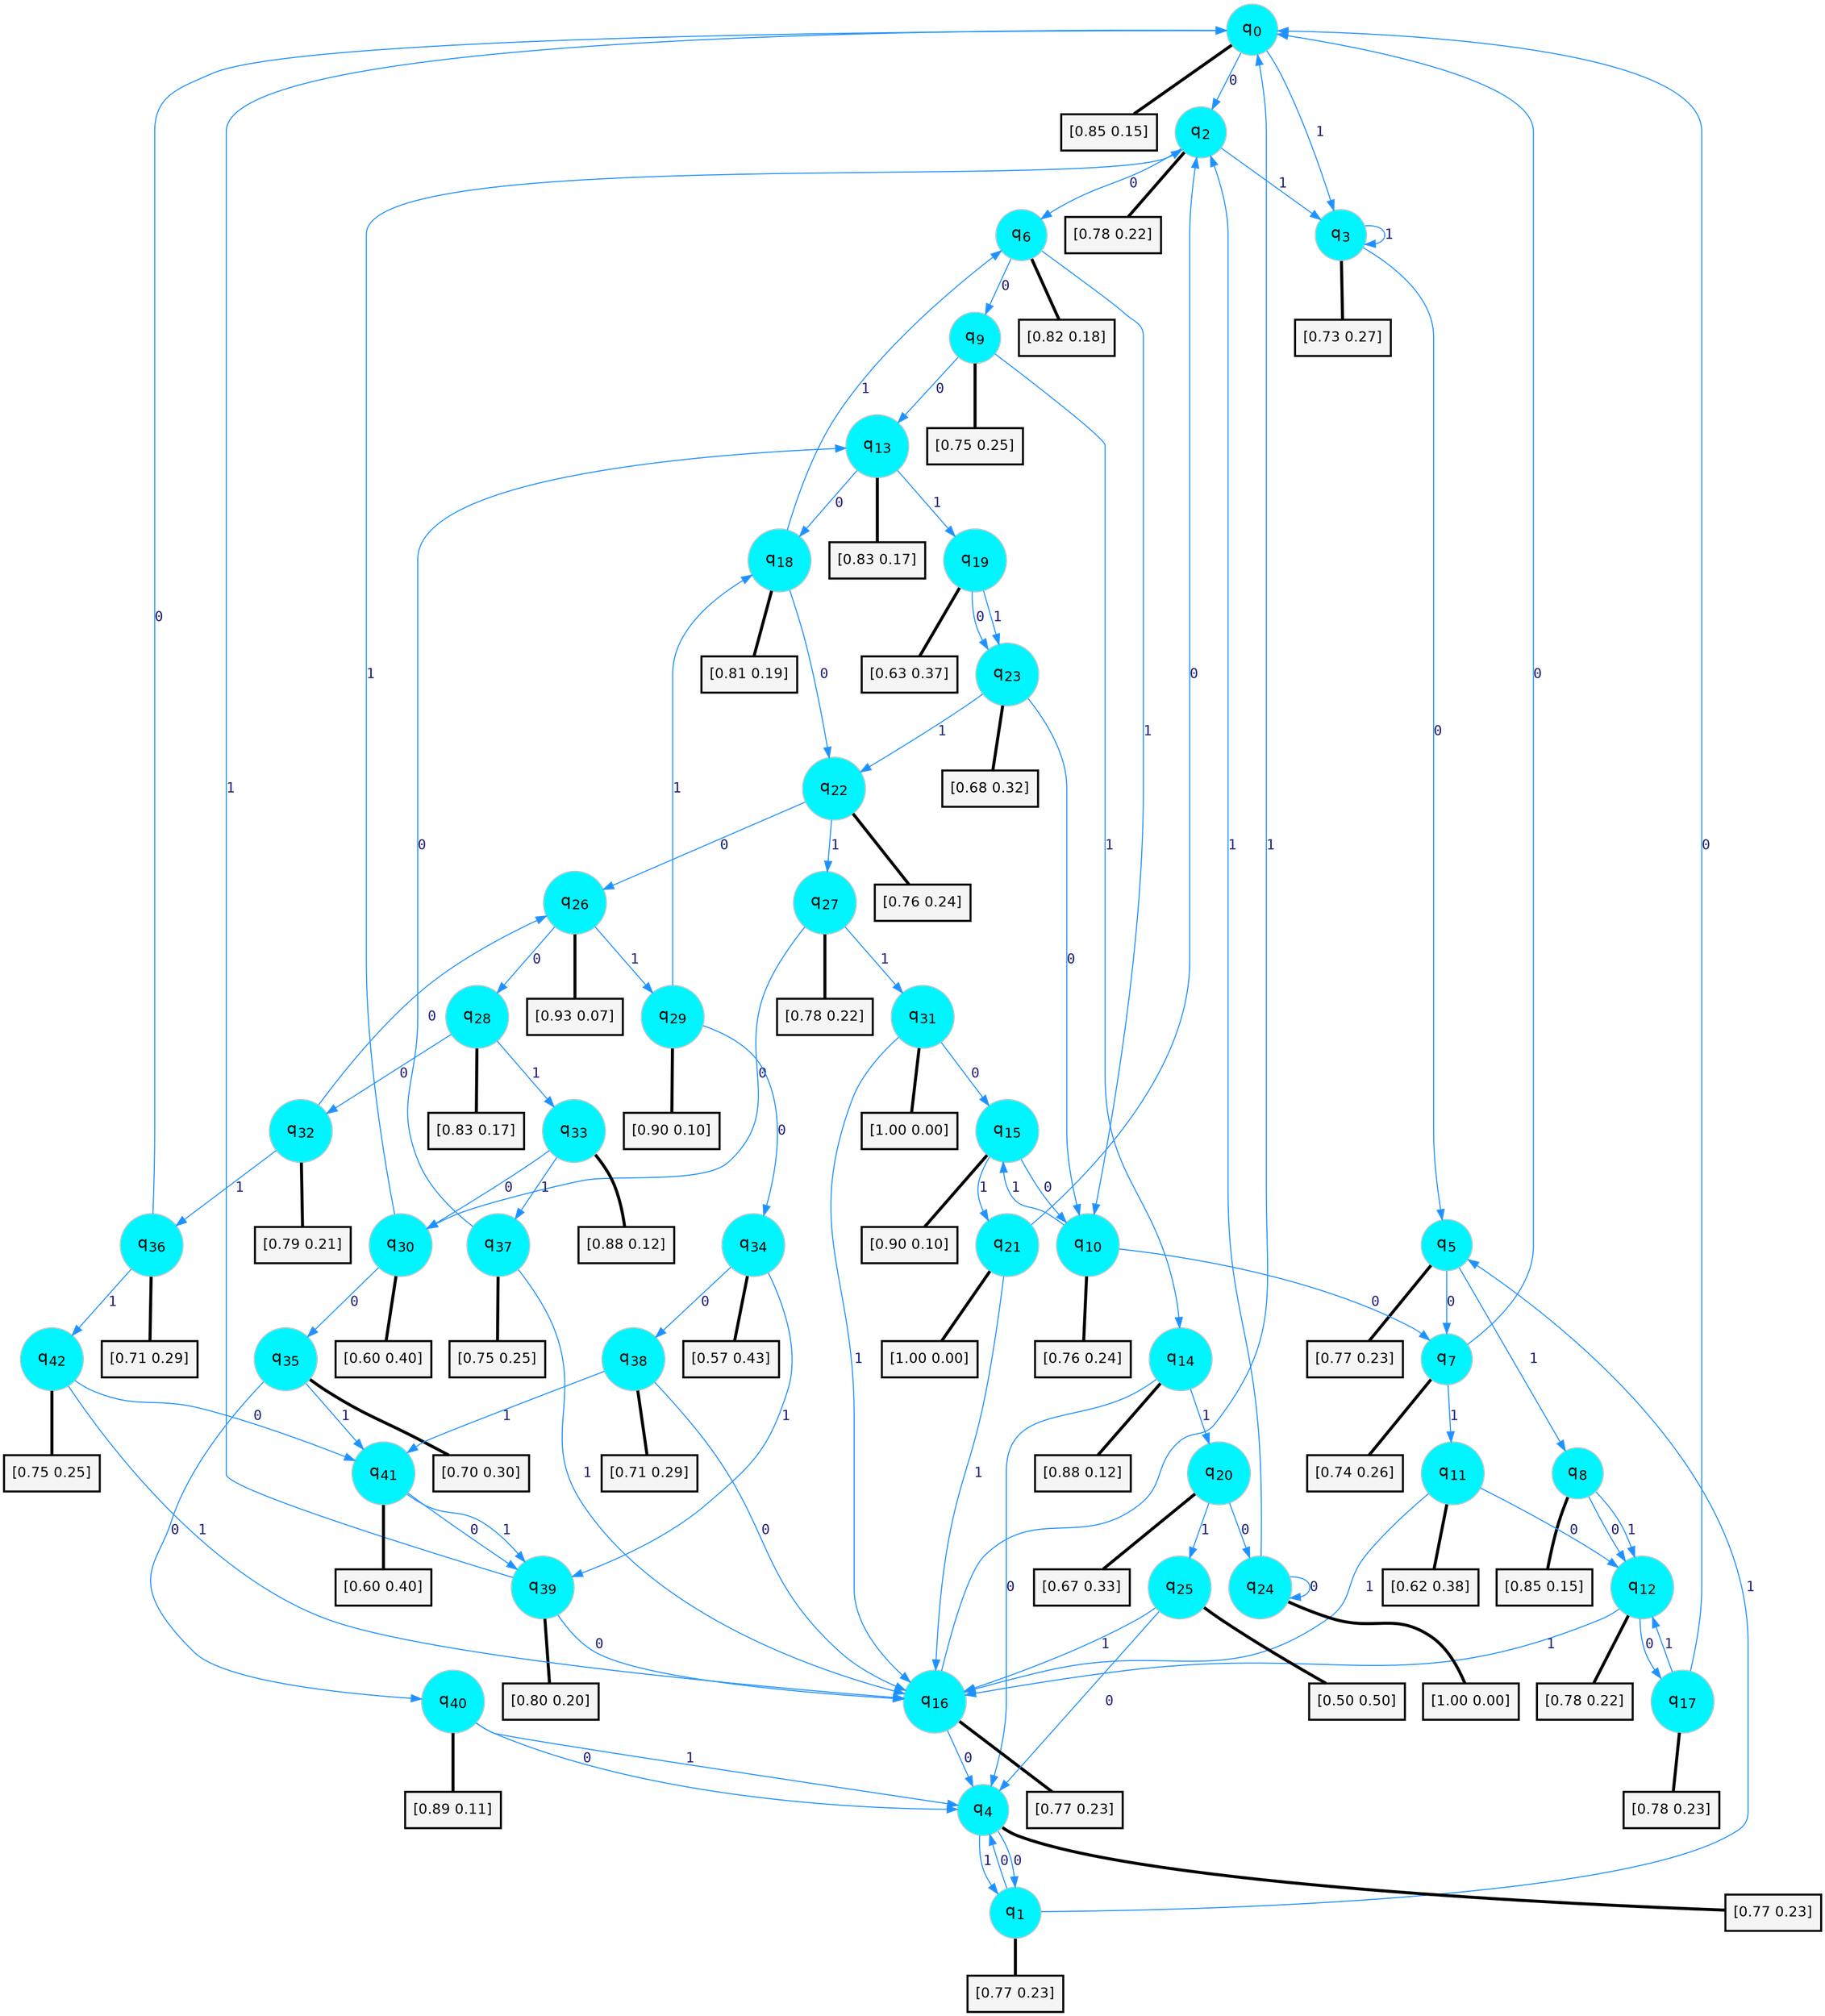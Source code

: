 digraph G {
graph [
bgcolor=transparent, dpi=300, rankdir=TD, size="40,25"];
node [
color=gray, fillcolor=turquoise1, fontcolor=black, fontname=Helvetica, fontsize=16, fontweight=bold, shape=circle, style=filled];
edge [
arrowsize=1, color=dodgerblue1, fontcolor=midnightblue, fontname=courier, fontweight=bold, penwidth=1, style=solid, weight=20];
0[label=<q<SUB>0</SUB>>];
1[label=<q<SUB>1</SUB>>];
2[label=<q<SUB>2</SUB>>];
3[label=<q<SUB>3</SUB>>];
4[label=<q<SUB>4</SUB>>];
5[label=<q<SUB>5</SUB>>];
6[label=<q<SUB>6</SUB>>];
7[label=<q<SUB>7</SUB>>];
8[label=<q<SUB>8</SUB>>];
9[label=<q<SUB>9</SUB>>];
10[label=<q<SUB>10</SUB>>];
11[label=<q<SUB>11</SUB>>];
12[label=<q<SUB>12</SUB>>];
13[label=<q<SUB>13</SUB>>];
14[label=<q<SUB>14</SUB>>];
15[label=<q<SUB>15</SUB>>];
16[label=<q<SUB>16</SUB>>];
17[label=<q<SUB>17</SUB>>];
18[label=<q<SUB>18</SUB>>];
19[label=<q<SUB>19</SUB>>];
20[label=<q<SUB>20</SUB>>];
21[label=<q<SUB>21</SUB>>];
22[label=<q<SUB>22</SUB>>];
23[label=<q<SUB>23</SUB>>];
24[label=<q<SUB>24</SUB>>];
25[label=<q<SUB>25</SUB>>];
26[label=<q<SUB>26</SUB>>];
27[label=<q<SUB>27</SUB>>];
28[label=<q<SUB>28</SUB>>];
29[label=<q<SUB>29</SUB>>];
30[label=<q<SUB>30</SUB>>];
31[label=<q<SUB>31</SUB>>];
32[label=<q<SUB>32</SUB>>];
33[label=<q<SUB>33</SUB>>];
34[label=<q<SUB>34</SUB>>];
35[label=<q<SUB>35</SUB>>];
36[label=<q<SUB>36</SUB>>];
37[label=<q<SUB>37</SUB>>];
38[label=<q<SUB>38</SUB>>];
39[label=<q<SUB>39</SUB>>];
40[label=<q<SUB>40</SUB>>];
41[label=<q<SUB>41</SUB>>];
42[label=<q<SUB>42</SUB>>];
43[label="[0.85 0.15]", shape=box,fontcolor=black, fontname=Helvetica, fontsize=14, penwidth=2, fillcolor=whitesmoke,color=black];
44[label="[0.77 0.23]", shape=box,fontcolor=black, fontname=Helvetica, fontsize=14, penwidth=2, fillcolor=whitesmoke,color=black];
45[label="[0.78 0.22]", shape=box,fontcolor=black, fontname=Helvetica, fontsize=14, penwidth=2, fillcolor=whitesmoke,color=black];
46[label="[0.73 0.27]", shape=box,fontcolor=black, fontname=Helvetica, fontsize=14, penwidth=2, fillcolor=whitesmoke,color=black];
47[label="[0.77 0.23]", shape=box,fontcolor=black, fontname=Helvetica, fontsize=14, penwidth=2, fillcolor=whitesmoke,color=black];
48[label="[0.77 0.23]", shape=box,fontcolor=black, fontname=Helvetica, fontsize=14, penwidth=2, fillcolor=whitesmoke,color=black];
49[label="[0.82 0.18]", shape=box,fontcolor=black, fontname=Helvetica, fontsize=14, penwidth=2, fillcolor=whitesmoke,color=black];
50[label="[0.74 0.26]", shape=box,fontcolor=black, fontname=Helvetica, fontsize=14, penwidth=2, fillcolor=whitesmoke,color=black];
51[label="[0.85 0.15]", shape=box,fontcolor=black, fontname=Helvetica, fontsize=14, penwidth=2, fillcolor=whitesmoke,color=black];
52[label="[0.75 0.25]", shape=box,fontcolor=black, fontname=Helvetica, fontsize=14, penwidth=2, fillcolor=whitesmoke,color=black];
53[label="[0.76 0.24]", shape=box,fontcolor=black, fontname=Helvetica, fontsize=14, penwidth=2, fillcolor=whitesmoke,color=black];
54[label="[0.62 0.38]", shape=box,fontcolor=black, fontname=Helvetica, fontsize=14, penwidth=2, fillcolor=whitesmoke,color=black];
55[label="[0.78 0.22]", shape=box,fontcolor=black, fontname=Helvetica, fontsize=14, penwidth=2, fillcolor=whitesmoke,color=black];
56[label="[0.83 0.17]", shape=box,fontcolor=black, fontname=Helvetica, fontsize=14, penwidth=2, fillcolor=whitesmoke,color=black];
57[label="[0.88 0.12]", shape=box,fontcolor=black, fontname=Helvetica, fontsize=14, penwidth=2, fillcolor=whitesmoke,color=black];
58[label="[0.90 0.10]", shape=box,fontcolor=black, fontname=Helvetica, fontsize=14, penwidth=2, fillcolor=whitesmoke,color=black];
59[label="[0.77 0.23]", shape=box,fontcolor=black, fontname=Helvetica, fontsize=14, penwidth=2, fillcolor=whitesmoke,color=black];
60[label="[0.78 0.23]", shape=box,fontcolor=black, fontname=Helvetica, fontsize=14, penwidth=2, fillcolor=whitesmoke,color=black];
61[label="[0.81 0.19]", shape=box,fontcolor=black, fontname=Helvetica, fontsize=14, penwidth=2, fillcolor=whitesmoke,color=black];
62[label="[0.63 0.37]", shape=box,fontcolor=black, fontname=Helvetica, fontsize=14, penwidth=2, fillcolor=whitesmoke,color=black];
63[label="[0.67 0.33]", shape=box,fontcolor=black, fontname=Helvetica, fontsize=14, penwidth=2, fillcolor=whitesmoke,color=black];
64[label="[1.00 0.00]", shape=box,fontcolor=black, fontname=Helvetica, fontsize=14, penwidth=2, fillcolor=whitesmoke,color=black];
65[label="[0.76 0.24]", shape=box,fontcolor=black, fontname=Helvetica, fontsize=14, penwidth=2, fillcolor=whitesmoke,color=black];
66[label="[0.68 0.32]", shape=box,fontcolor=black, fontname=Helvetica, fontsize=14, penwidth=2, fillcolor=whitesmoke,color=black];
67[label="[1.00 0.00]", shape=box,fontcolor=black, fontname=Helvetica, fontsize=14, penwidth=2, fillcolor=whitesmoke,color=black];
68[label="[0.50 0.50]", shape=box,fontcolor=black, fontname=Helvetica, fontsize=14, penwidth=2, fillcolor=whitesmoke,color=black];
69[label="[0.93 0.07]", shape=box,fontcolor=black, fontname=Helvetica, fontsize=14, penwidth=2, fillcolor=whitesmoke,color=black];
70[label="[0.78 0.22]", shape=box,fontcolor=black, fontname=Helvetica, fontsize=14, penwidth=2, fillcolor=whitesmoke,color=black];
71[label="[0.83 0.17]", shape=box,fontcolor=black, fontname=Helvetica, fontsize=14, penwidth=2, fillcolor=whitesmoke,color=black];
72[label="[0.90 0.10]", shape=box,fontcolor=black, fontname=Helvetica, fontsize=14, penwidth=2, fillcolor=whitesmoke,color=black];
73[label="[0.60 0.40]", shape=box,fontcolor=black, fontname=Helvetica, fontsize=14, penwidth=2, fillcolor=whitesmoke,color=black];
74[label="[1.00 0.00]", shape=box,fontcolor=black, fontname=Helvetica, fontsize=14, penwidth=2, fillcolor=whitesmoke,color=black];
75[label="[0.79 0.21]", shape=box,fontcolor=black, fontname=Helvetica, fontsize=14, penwidth=2, fillcolor=whitesmoke,color=black];
76[label="[0.88 0.12]", shape=box,fontcolor=black, fontname=Helvetica, fontsize=14, penwidth=2, fillcolor=whitesmoke,color=black];
77[label="[0.57 0.43]", shape=box,fontcolor=black, fontname=Helvetica, fontsize=14, penwidth=2, fillcolor=whitesmoke,color=black];
78[label="[0.70 0.30]", shape=box,fontcolor=black, fontname=Helvetica, fontsize=14, penwidth=2, fillcolor=whitesmoke,color=black];
79[label="[0.71 0.29]", shape=box,fontcolor=black, fontname=Helvetica, fontsize=14, penwidth=2, fillcolor=whitesmoke,color=black];
80[label="[0.75 0.25]", shape=box,fontcolor=black, fontname=Helvetica, fontsize=14, penwidth=2, fillcolor=whitesmoke,color=black];
81[label="[0.71 0.29]", shape=box,fontcolor=black, fontname=Helvetica, fontsize=14, penwidth=2, fillcolor=whitesmoke,color=black];
82[label="[0.80 0.20]", shape=box,fontcolor=black, fontname=Helvetica, fontsize=14, penwidth=2, fillcolor=whitesmoke,color=black];
83[label="[0.89 0.11]", shape=box,fontcolor=black, fontname=Helvetica, fontsize=14, penwidth=2, fillcolor=whitesmoke,color=black];
84[label="[0.60 0.40]", shape=box,fontcolor=black, fontname=Helvetica, fontsize=14, penwidth=2, fillcolor=whitesmoke,color=black];
85[label="[0.75 0.25]", shape=box,fontcolor=black, fontname=Helvetica, fontsize=14, penwidth=2, fillcolor=whitesmoke,color=black];
0->2 [label=0];
0->3 [label=1];
0->43 [arrowhead=none, penwidth=3,color=black];
1->4 [label=0];
1->5 [label=1];
1->44 [arrowhead=none, penwidth=3,color=black];
2->6 [label=0];
2->3 [label=1];
2->45 [arrowhead=none, penwidth=3,color=black];
3->5 [label=0];
3->3 [label=1];
3->46 [arrowhead=none, penwidth=3,color=black];
4->1 [label=0];
4->1 [label=1];
4->47 [arrowhead=none, penwidth=3,color=black];
5->7 [label=0];
5->8 [label=1];
5->48 [arrowhead=none, penwidth=3,color=black];
6->9 [label=0];
6->10 [label=1];
6->49 [arrowhead=none, penwidth=3,color=black];
7->0 [label=0];
7->11 [label=1];
7->50 [arrowhead=none, penwidth=3,color=black];
8->12 [label=0];
8->12 [label=1];
8->51 [arrowhead=none, penwidth=3,color=black];
9->13 [label=0];
9->14 [label=1];
9->52 [arrowhead=none, penwidth=3,color=black];
10->7 [label=0];
10->15 [label=1];
10->53 [arrowhead=none, penwidth=3,color=black];
11->12 [label=0];
11->16 [label=1];
11->54 [arrowhead=none, penwidth=3,color=black];
12->17 [label=0];
12->16 [label=1];
12->55 [arrowhead=none, penwidth=3,color=black];
13->18 [label=0];
13->19 [label=1];
13->56 [arrowhead=none, penwidth=3,color=black];
14->4 [label=0];
14->20 [label=1];
14->57 [arrowhead=none, penwidth=3,color=black];
15->10 [label=0];
15->21 [label=1];
15->58 [arrowhead=none, penwidth=3,color=black];
16->4 [label=0];
16->0 [label=1];
16->59 [arrowhead=none, penwidth=3,color=black];
17->0 [label=0];
17->12 [label=1];
17->60 [arrowhead=none, penwidth=3,color=black];
18->22 [label=0];
18->6 [label=1];
18->61 [arrowhead=none, penwidth=3,color=black];
19->23 [label=0];
19->23 [label=1];
19->62 [arrowhead=none, penwidth=3,color=black];
20->24 [label=0];
20->25 [label=1];
20->63 [arrowhead=none, penwidth=3,color=black];
21->2 [label=0];
21->16 [label=1];
21->64 [arrowhead=none, penwidth=3,color=black];
22->26 [label=0];
22->27 [label=1];
22->65 [arrowhead=none, penwidth=3,color=black];
23->10 [label=0];
23->22 [label=1];
23->66 [arrowhead=none, penwidth=3,color=black];
24->24 [label=0];
24->2 [label=1];
24->67 [arrowhead=none, penwidth=3,color=black];
25->4 [label=0];
25->16 [label=1];
25->68 [arrowhead=none, penwidth=3,color=black];
26->28 [label=0];
26->29 [label=1];
26->69 [arrowhead=none, penwidth=3,color=black];
27->30 [label=0];
27->31 [label=1];
27->70 [arrowhead=none, penwidth=3,color=black];
28->32 [label=0];
28->33 [label=1];
28->71 [arrowhead=none, penwidth=3,color=black];
29->34 [label=0];
29->18 [label=1];
29->72 [arrowhead=none, penwidth=3,color=black];
30->35 [label=0];
30->2 [label=1];
30->73 [arrowhead=none, penwidth=3,color=black];
31->15 [label=0];
31->16 [label=1];
31->74 [arrowhead=none, penwidth=3,color=black];
32->26 [label=0];
32->36 [label=1];
32->75 [arrowhead=none, penwidth=3,color=black];
33->30 [label=0];
33->37 [label=1];
33->76 [arrowhead=none, penwidth=3,color=black];
34->38 [label=0];
34->39 [label=1];
34->77 [arrowhead=none, penwidth=3,color=black];
35->40 [label=0];
35->41 [label=1];
35->78 [arrowhead=none, penwidth=3,color=black];
36->0 [label=0];
36->42 [label=1];
36->79 [arrowhead=none, penwidth=3,color=black];
37->13 [label=0];
37->16 [label=1];
37->80 [arrowhead=none, penwidth=3,color=black];
38->16 [label=0];
38->41 [label=1];
38->81 [arrowhead=none, penwidth=3,color=black];
39->16 [label=0];
39->0 [label=1];
39->82 [arrowhead=none, penwidth=3,color=black];
40->4 [label=0];
40->4 [label=1];
40->83 [arrowhead=none, penwidth=3,color=black];
41->39 [label=0];
41->39 [label=1];
41->84 [arrowhead=none, penwidth=3,color=black];
42->41 [label=0];
42->16 [label=1];
42->85 [arrowhead=none, penwidth=3,color=black];
}

